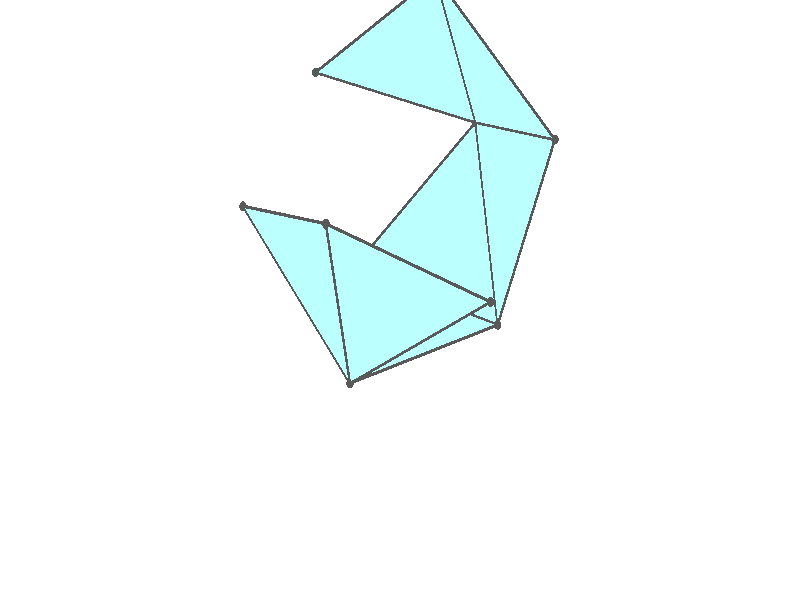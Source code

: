 #version 3.7;
global_settings{assumed_gamma 1.0}
camera{perspective location <18.750000000000000000000000, 10.825317547305481014063844, 12.499999999999996447286321> right <0.133333333333333331482962, -0.230940107675850353485814, -0.000000000000000000000000> up <-0.064951905283832905846353, -0.037499999999999998612221, 0.129903810567665811692706> direction <0.750000000000000111022302, 0.433012701892219298294151, 0.499999999999999944488849> sky <-0.433012701892219298294151, -0.249999999999999944488849, 0.866025403784438707610605> look_at <18.000000000000000000000000, 10.392304845413262270881205, 11.999999999999996447286321>}
light_source{<18.750000000000000000000000, 10.825317547305481014063844, 12.499999999999996447286321> rgb<1.0,1.0,1.0>}
background{rgb<1,1,1>}
union{union{object{union{sphere{<-0.408248290463862795185435, 0.707106781186547461715008, -0.180469061561687293959722>,0.029999999999999998889777}sphere{<-0.408248290463863350296947, -0.707106781186547350692706, -0.180469061561687293959722>,0.029999999999999998889777}sphere{<0.816496580927725923437777, -0.000000000000000199983985, -0.180469061561687293959722>,0.029999999999999998889777}} pigment{rgb<0.1,0.1,0.1>}}object{union{cylinder{<-0.408248290463862795185435, 0.707106781186547461715008, -0.180469061561687293959722>,<-0.408248290463863350296947, -0.707106781186547350692706, -0.180469061561687293959722>,0.010000000000000000208167}cylinder{<-0.408248290463863350296947, -0.707106781186547350692706, -0.180469061561687293959722>,<0.816496580927725923437777, -0.000000000000000199983985, -0.180469061561687293959722>,0.010000000000000000208167}cylinder{<0.816496580927725923437777, -0.000000000000000199983985, -0.180469061561687293959722>,<-0.408248290463862795185435, 0.707106781186547461715008, -0.180469061561687293959722>,0.010000000000000000208167}} pigment{rgb<0.1,0.1,0.1>}}object{polygon{3.000000000000000000000000,<-0.408248290463862795185435, 0.707106781186547461715008, -0.180469061561687293959722>,<-0.408248290463863350296947, -0.707106781186547350692706, -0.180469061561687293959722>,<0.816496580927725923437777, -0.000000000000000199983985, -0.180469061561687293959722>} pigment{rgbft<0.5,1.0,1.0,0.1,0.1>}}}union{object{union{sphere{<-0.408248290463862795185435, 0.707106781186547461715008, -0.180469061561687238448570>,0.029999999999999998889777}sphere{<-0.408248290463863294785796, -0.707106781186547350692706, -0.180469061561687238448570>,0.029999999999999998889777}sphere{<-1.291180747464551581416004, 0.000000000000000616103729, 0.668312580779101716998980>,0.029999999999999998889777}} pigment{rgb<0.1,0.1,0.1>}}object{union{cylinder{<-0.408248290463862795185435, 0.707106781186547461715008, -0.180469061561687238448570>,<-0.408248290463863294785796, -0.707106781186547350692706, -0.180469061561687238448570>,0.010000000000000000208167}cylinder{<-0.408248290463863294785796, -0.707106781186547350692706, -0.180469061561687238448570>,<-1.291180747464551581416004, 0.000000000000000616103729, 0.668312580779101716998980>,0.010000000000000000208167}cylinder{<-1.291180747464551581416004, 0.000000000000000616103729, 0.668312580779101716998980>,<-0.408248290463862795185435, 0.707106781186547461715008, -0.180469061561687238448570>,0.010000000000000000208167}} pigment{rgb<0.1,0.1,0.1>}}object{polygon{3.000000000000000000000000,<-0.408248290463862795185435, 0.707106781186547461715008, -0.180469061561687238448570>,<-0.408248290463863294785796, -0.707106781186547350692706, -0.180469061561687238448570>,<-1.291180747464551581416004, 0.000000000000000616103729, 0.668312580779101716998980>} pigment{rgbft<0.5,1.0,1.0,0.1,0.1>}}}union{object{union{sphere{<-0.408248290463862906207737, 0.707106781186547461715008, -0.180469061561687293959722>,0.029999999999999998889777}sphere{<-0.579743668474829276782145, 1.118195328181682102197669, 1.161766216565923492964885>,0.029999999999999998889777}sphere{<-1.291180747464551359371399, 0.000000000000000555111512, 0.668312580779101605976678>,0.029999999999999998889777}} pigment{rgb<0.1,0.1,0.1>}}object{union{cylinder{<-0.408248290463862906207737, 0.707106781186547461715008, -0.180469061561687293959722>,<-0.579743668474829276782145, 1.118195328181682102197669, 1.161766216565923492964885>,0.010000000000000000208167}cylinder{<-0.579743668474829276782145, 1.118195328181682102197669, 1.161766216565923492964885>,<-1.291180747464551359371399, 0.000000000000000555111512, 0.668312580779101605976678>,0.010000000000000000208167}cylinder{<-1.291180747464551359371399, 0.000000000000000555111512, 0.668312580779101605976678>,<-0.408248290463862906207737, 0.707106781186547461715008, -0.180469061561687293959722>,0.010000000000000000208167}} pigment{rgb<0.1,0.1,0.1>}}object{polygon{3.000000000000000000000000,<-0.408248290463862906207737, 0.707106781186547461715008, -0.180469061561687293959722>,<-0.579743668474829276782145, 1.118195328181682102197669, 1.161766216565923492964885>,<-1.291180747464551359371399, 0.000000000000000555111512, 0.668312580779101605976678>} pigment{rgbft<0.5,1.0,1.0,0.1,0.1>}}}union{object{union{sphere{<-0.679445421645134661758902, -0.057024919508454230410166, 1.942097511487447469846757>,0.029999999999999998889777}sphere{<-0.579743668474829276782145, 1.118195328181682324242274, 1.161766216565923492964885>,0.029999999999999998889777}sphere{<-1.291180747464551359371399, 0.000000000000000444089210, 0.668312580779101716998980>,0.029999999999999998889777}} pigment{rgb<0.1,0.1,0.1>}}object{union{cylinder{<-0.679445421645134661758902, -0.057024919508454230410166, 1.942097511487447469846757>,<-0.579743668474829276782145, 1.118195328181682324242274, 1.161766216565923492964885>,0.010000000000000000208167}cylinder{<-0.579743668474829276782145, 1.118195328181682324242274, 1.161766216565923492964885>,<-1.291180747464551359371399, 0.000000000000000444089210, 0.668312580779101716998980>,0.010000000000000000208167}cylinder{<-1.291180747464551359371399, 0.000000000000000444089210, 0.668312580779101716998980>,<-0.679445421645134661758902, -0.057024919508454230410166, 1.942097511487447469846757>,0.010000000000000000208167}} pigment{rgb<0.1,0.1,0.1>}}object{polygon{3.000000000000000000000000,<-0.679445421645134661758902, -0.057024919508454230410166, 1.942097511487447469846757>,<-0.579743668474829276782145, 1.118195328181682324242274, 1.161766216565923492964885>,<-1.291180747464551359371399, 0.000000000000000444089210, 0.668312580779101716998980>} pigment{rgbft<0.5,1.0,1.0,0.1,0.1>}}}union{object{union{sphere{<-0.679445421645134772781205, -0.057024919508454258165742, 1.942097511487447691891362>,0.029999999999999998889777}sphere{<-0.565913352619653142738798, -1.151347734475832274014806, 1.053521096121459610372995>,0.029999999999999998889777}sphere{<-1.291180747464551359371399, 0.000000000000000471844785, 0.668312580779101605976678>,0.029999999999999998889777}} pigment{rgb<0.1,0.1,0.1>}}object{union{cylinder{<-0.679445421645134772781205, -0.057024919508454258165742, 1.942097511487447691891362>,<-0.565913352619653142738798, -1.151347734475832274014806, 1.053521096121459610372995>,0.010000000000000000208167}cylinder{<-0.565913352619653142738798, -1.151347734475832274014806, 1.053521096121459610372995>,<-1.291180747464551359371399, 0.000000000000000471844785, 0.668312580779101605976678>,0.010000000000000000208167}cylinder{<-1.291180747464551359371399, 0.000000000000000471844785, 0.668312580779101605976678>,<-0.679445421645134772781205, -0.057024919508454258165742, 1.942097511487447691891362>,0.010000000000000000208167}} pigment{rgb<0.1,0.1,0.1>}}object{polygon{3.000000000000000000000000,<-0.679445421645134772781205, -0.057024919508454258165742, 1.942097511487447691891362>,<-0.565913352619653142738798, -1.151347734475832274014806, 1.053521096121459610372995>,<-1.291180747464551359371399, 0.000000000000000471844785, 0.668312580779101605976678>} pigment{rgbft<0.5,1.0,1.0,0.1,0.1>}}}union{object{union{sphere{<0.645590373732275568663397, -1.118195328181682102197669, 0.668312580779101605976678>,0.029999999999999998889777}sphere{<-0.408248290463863461319249, -0.707106781186547461715008, -0.180469061561687377226448>,0.029999999999999998889777}sphere{<0.816496580927725923437777, -0.000000000000000111022302, -0.180469061561687266204146>,0.029999999999999998889777}} pigment{rgb<0.1,0.1,0.1>}}object{union{cylinder{<0.645590373732275568663397, -1.118195328181682102197669, 0.668312580779101605976678>,<-0.408248290463863461319249, -0.707106781186547461715008, -0.180469061561687377226448>,0.010000000000000000208167}cylinder{<-0.408248290463863461319249, -0.707106781186547461715008, -0.180469061561687377226448>,<0.816496580927725923437777, -0.000000000000000111022302, -0.180469061561687266204146>,0.010000000000000000208167}cylinder{<0.816496580927725923437777, -0.000000000000000111022302, -0.180469061561687266204146>,<0.645590373732275568663397, -1.118195328181682102197669, 0.668312580779101605976678>,0.010000000000000000208167}} pigment{rgb<0.1,0.1,0.1>}}object{polygon{3.000000000000000000000000,<0.645590373732275568663397, -1.118195328181682102197669, 0.668312580779101605976678>,<-0.408248290463863461319249, -0.707106781186547461715008, -0.180469061561687377226448>,<0.816496580927725923437777, -0.000000000000000111022302, -0.180469061561687266204146>} pigment{rgbft<0.5,1.0,1.0,0.1,0.1>}}}union{object{union{sphere{<0.645590373732275568663397, -1.118195328181681880153064, 0.668312580779101716998980>,0.029999999999999998889777}sphere{<1.258257394835828657519983, 0.057024919508454285921317, 1.161766216565923492964885>,0.029999999999999998889777}sphere{<0.816496580927725590370869, -0.000000000000000277555756, -0.180469061561687071915117>,0.029999999999999998889777}} pigment{rgb<0.1,0.1,0.1>}}object{union{cylinder{<0.645590373732275568663397, -1.118195328181681880153064, 0.668312580779101716998980>,<1.258257394835828657519983, 0.057024919508454285921317, 1.161766216565923492964885>,0.010000000000000000208167}cylinder{<1.258257394835828657519983, 0.057024919508454285921317, 1.161766216565923492964885>,<0.816496580927725590370869, -0.000000000000000277555756, -0.180469061561687071915117>,0.010000000000000000208167}cylinder{<0.816496580927725590370869, -0.000000000000000277555756, -0.180469061561687071915117>,<0.645590373732275568663397, -1.118195328181681880153064, 0.668312580779101716998980>,0.010000000000000000208167}} pigment{rgb<0.1,0.1,0.1>}}object{polygon{3.000000000000000000000000,<0.645590373732275568663397, -1.118195328181681880153064, 0.668312580779101716998980>,<1.258257394835828657519983, 0.057024919508454285921317, 1.161766216565923492964885>,<0.816496580927725590370869, -0.000000000000000277555756, -0.180469061561687071915117>} pigment{rgbft<0.5,1.0,1.0,0.1,0.1>}}}union{object{union{sphere{<0.560603117776618753431705, 1.151347734475831829925596, 0.599862233359836571899848>,0.029999999999999998889777}sphere{<1.258257394835828657519983, 0.057024919508454272043529, 1.161766216565923492964885>,0.029999999999999998889777}sphere{<0.816496580927725590370869, -0.000000000000000284494650, -0.180469061561686988648390>,0.029999999999999998889777}} pigment{rgb<0.1,0.1,0.1>}}object{union{cylinder{<0.560603117776618753431705, 1.151347734475831829925596, 0.599862233359836571899848>,<1.258257394835828657519983, 0.057024919508454272043529, 1.161766216565923492964885>,0.010000000000000000208167}cylinder{<1.258257394835828657519983, 0.057024919508454272043529, 1.161766216565923492964885>,<0.816496580927725590370869, -0.000000000000000284494650, -0.180469061561686988648390>,0.010000000000000000208167}cylinder{<0.816496580927725590370869, -0.000000000000000284494650, -0.180469061561686988648390>,<0.560603117776618753431705, 1.151347734475831829925596, 0.599862233359836571899848>,0.010000000000000000208167}} pigment{rgb<0.1,0.1,0.1>}}object{polygon{3.000000000000000000000000,<0.560603117776618753431705, 1.151347734475831829925596, 0.599862233359836571899848>,<1.258257394835828657519983, 0.057024919508454272043529, 1.161766216565923492964885>,<0.816496580927725590370869, -0.000000000000000284494650, -0.180469061561686988648390>} pigment{rgbft<0.5,1.0,1.0,0.1,0.1>}}}}

